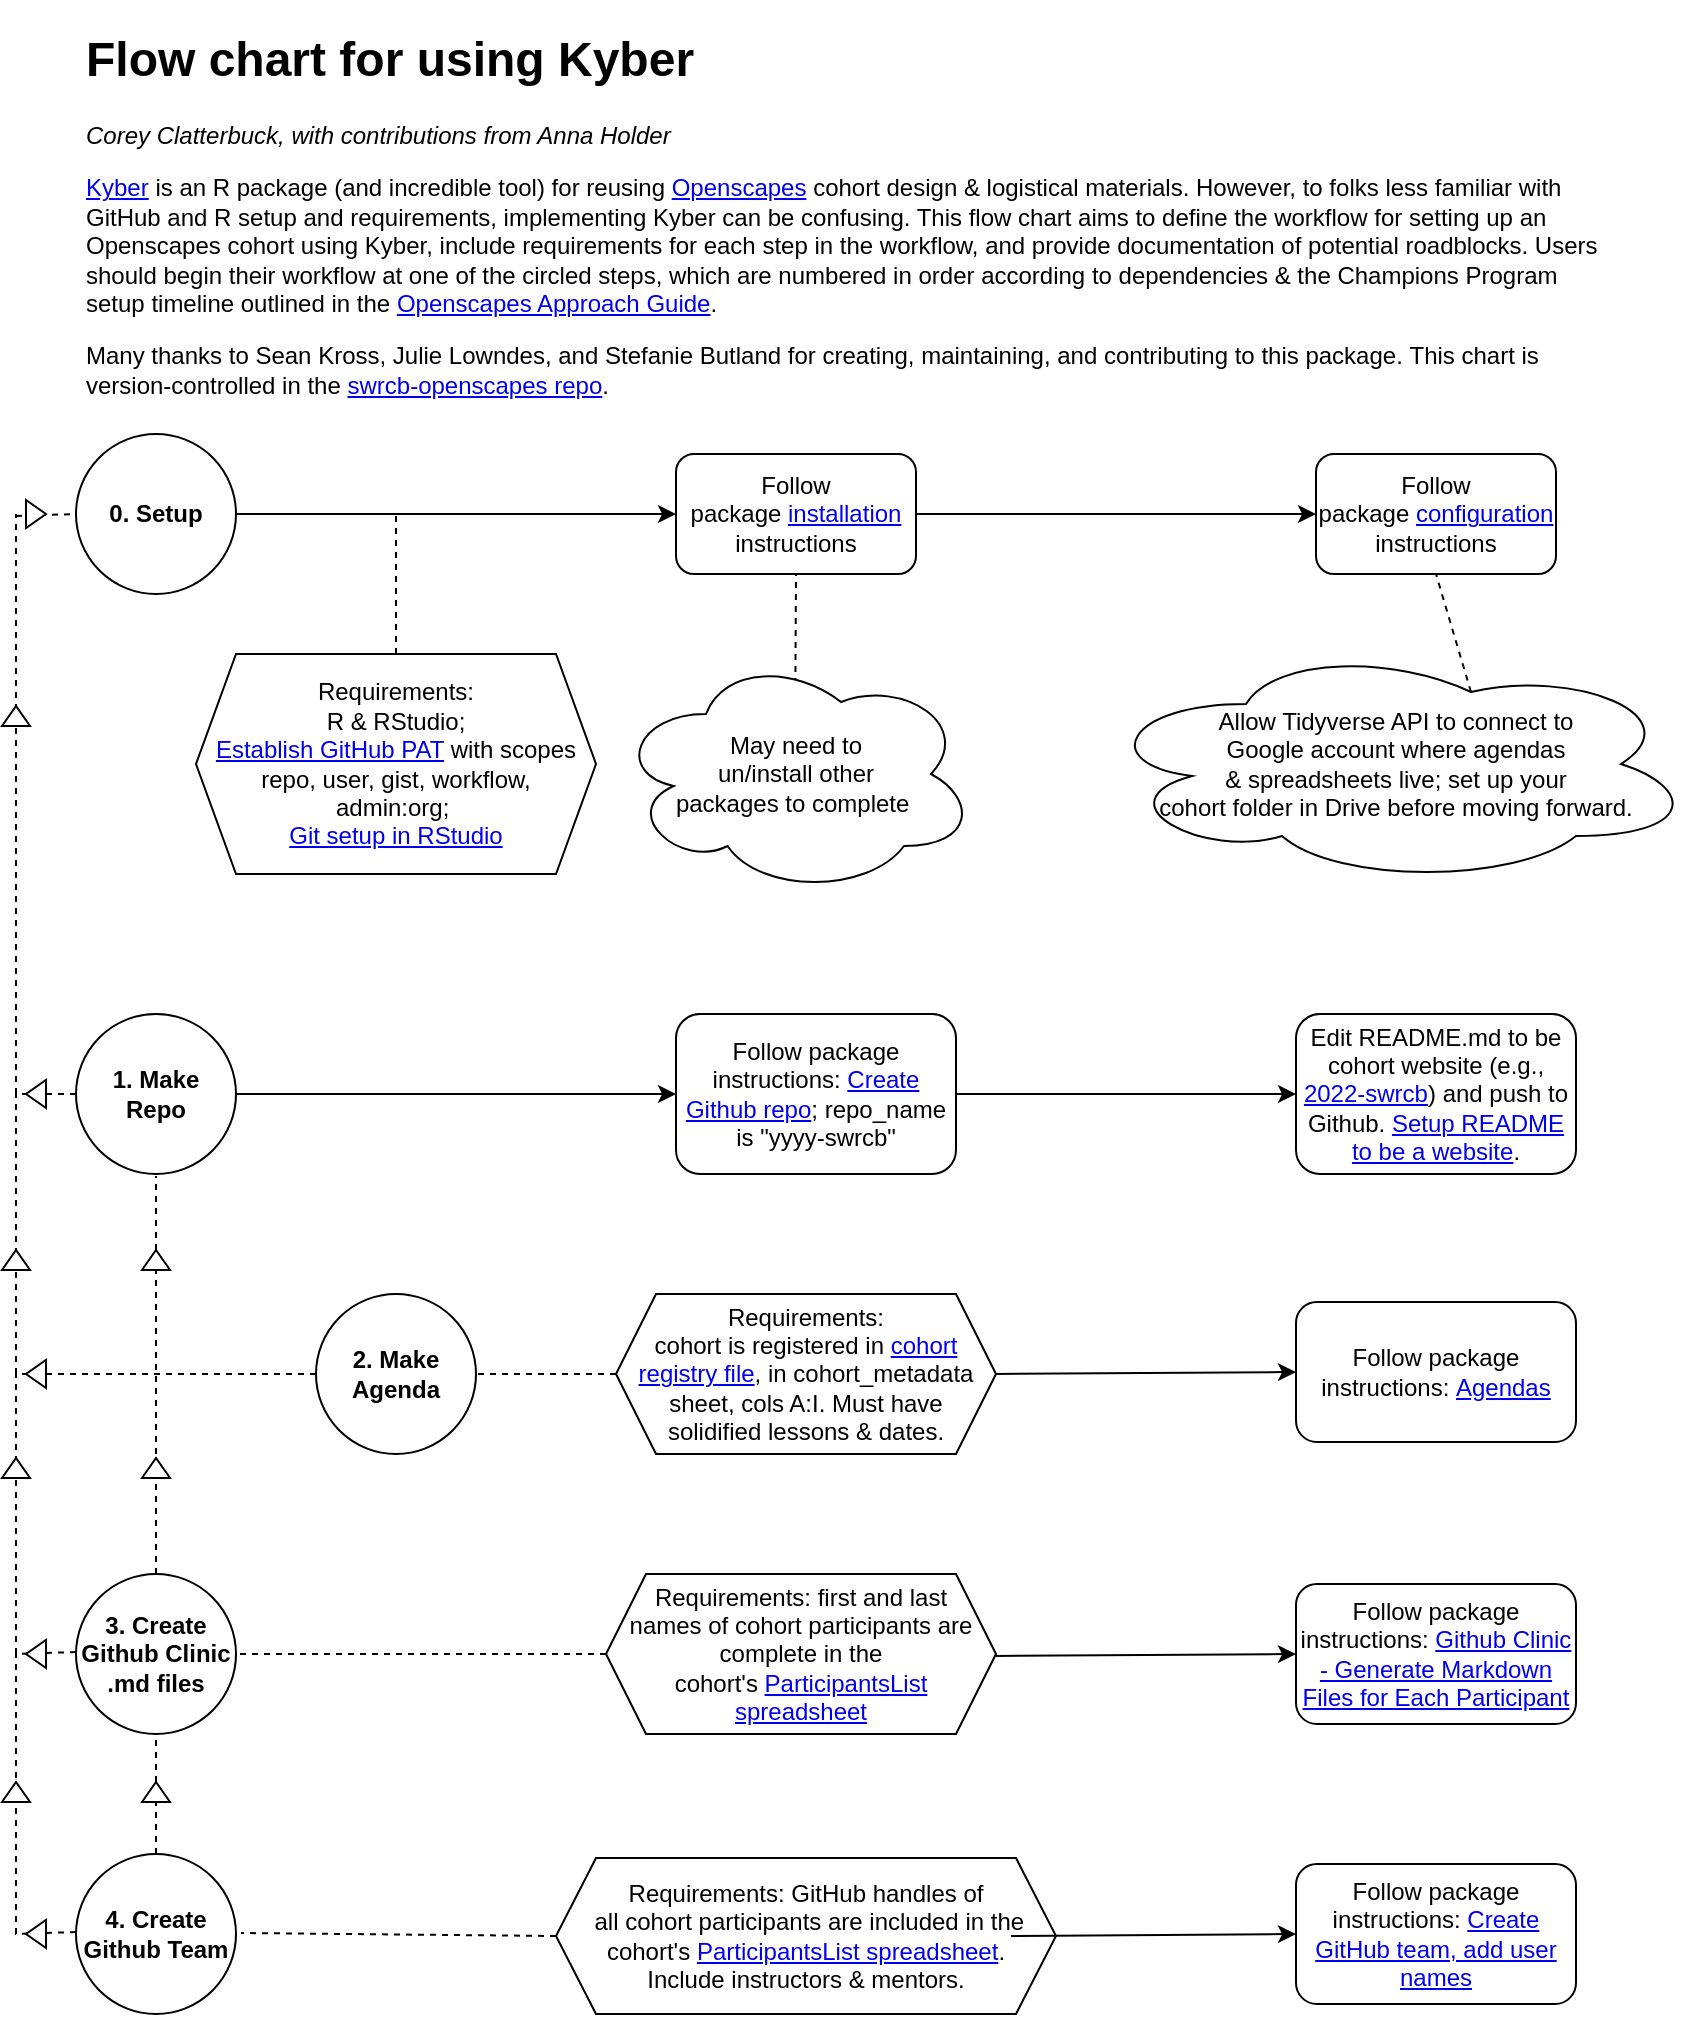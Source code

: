 <mxfile version="21.5.2" type="github">
  <diagram name="Page-1" id="2YBvvXClWsGukQMizWep">
    <mxGraphModel dx="955" dy="610" grid="1" gridSize="10" guides="1" tooltips="1" connect="1" arrows="1" fold="1" page="1" pageScale="1" pageWidth="850" pageHeight="1100" math="0" shadow="0">
      <root>
        <mxCell id="0" />
        <mxCell id="1" parent="0" />
        <mxCell id="NNKT52EiWI1NoeeISoCc-1" value="Requirements:&lt;br&gt;R &amp;amp; RStudio; &lt;br&gt;&lt;a href=&quot;https://happygitwithr.com/https-pat.html&quot;&gt;Establish GitHub PAT&lt;/a&gt; with scopes repo, user, gist, workflow, &lt;br&gt;admin:org;&amp;nbsp;&lt;br&gt;&lt;a href=&quot;https://happygitwithr.com/connect-intro.html&quot;&gt;Git setup in RStudio&lt;/a&gt;" style="shape=hexagon;perimeter=hexagonPerimeter2;whiteSpace=wrap;html=1;fixedSize=1;" parent="1" vertex="1">
          <mxGeometry x="100" y="348" width="200" height="110" as="geometry" />
        </mxCell>
        <mxCell id="NNKT52EiWI1NoeeISoCc-2" value="&lt;b&gt;0. Setup&lt;/b&gt;" style="ellipse;whiteSpace=wrap;html=1;aspect=fixed;" parent="1" vertex="1">
          <mxGeometry x="40" y="238" width="80" height="80" as="geometry" />
        </mxCell>
        <mxCell id="NNKT52EiWI1NoeeISoCc-3" value="Follow package&amp;nbsp;&lt;a href=&quot;https://github.com/openscapes/kyber#installation&quot;&gt;installation&lt;/a&gt; instructions" style="rounded=1;whiteSpace=wrap;html=1;" parent="1" vertex="1">
          <mxGeometry x="340" y="248" width="120" height="60" as="geometry" />
        </mxCell>
        <mxCell id="NNKT52EiWI1NoeeISoCc-10" value="" style="endArrow=none;dashed=1;html=1;rounded=0;exitX=0.5;exitY=0;exitDx=0;exitDy=0;" parent="1" source="NNKT52EiWI1NoeeISoCc-1" edge="1">
          <mxGeometry width="50" height="50" relative="1" as="geometry">
            <mxPoint x="80" y="398" as="sourcePoint" />
            <mxPoint x="200" y="278" as="targetPoint" />
            <Array as="points" />
          </mxGeometry>
        </mxCell>
        <mxCell id="NNKT52EiWI1NoeeISoCc-12" value="" style="endArrow=none;dashed=1;html=1;rounded=0;entryX=0.5;entryY=1;entryDx=0;entryDy=0;exitX=0.493;exitY=0.1;exitDx=0;exitDy=0;exitPerimeter=0;" parent="1" target="NNKT52EiWI1NoeeISoCc-3" edge="1">
          <mxGeometry width="50" height="50" relative="1" as="geometry">
            <mxPoint x="399.44" y="405" as="sourcePoint" />
            <mxPoint x="400.56" y="348" as="targetPoint" />
          </mxGeometry>
        </mxCell>
        <mxCell id="NNKT52EiWI1NoeeISoCc-13" value="" style="endArrow=classic;html=1;rounded=0;entryX=0;entryY=0.5;entryDx=0;entryDy=0;exitX=1;exitY=0.5;exitDx=0;exitDy=0;" parent="1" target="NNKT52EiWI1NoeeISoCc-3" edge="1">
          <mxGeometry width="50" height="50" relative="1" as="geometry">
            <mxPoint x="120" y="278.0" as="sourcePoint" />
            <mxPoint x="211" y="293" as="targetPoint" />
          </mxGeometry>
        </mxCell>
        <mxCell id="NNKT52EiWI1NoeeISoCc-14" value="Follow package&amp;nbsp;&lt;a href=&quot;https://github.com/openscapes/kyber#configuration&quot;&gt;configuration&lt;/a&gt; instructions" style="rounded=1;whiteSpace=wrap;html=1;" parent="1" vertex="1">
          <mxGeometry x="660" y="248" width="120" height="60" as="geometry" />
        </mxCell>
        <mxCell id="NNKT52EiWI1NoeeISoCc-15" value="" style="endArrow=classic;html=1;rounded=0;entryX=0;entryY=0.5;entryDx=0;entryDy=0;exitX=1;exitY=0.5;exitDx=0;exitDy=0;" parent="1" source="NNKT52EiWI1NoeeISoCc-3" target="NNKT52EiWI1NoeeISoCc-14" edge="1">
          <mxGeometry width="50" height="50" relative="1" as="geometry">
            <mxPoint x="460" y="338" as="sourcePoint" />
            <mxPoint x="510" y="288" as="targetPoint" />
          </mxGeometry>
        </mxCell>
        <mxCell id="NNKT52EiWI1NoeeISoCc-16" value="May need to&lt;br&gt;un/install other&lt;br&gt;packages to complete&amp;nbsp;" style="ellipse;shape=cloud;whiteSpace=wrap;html=1;" parent="1" vertex="1">
          <mxGeometry x="310" y="348" width="180" height="120" as="geometry" />
        </mxCell>
        <mxCell id="NNKT52EiWI1NoeeISoCc-17" value="Allow Tidyverse API to connect to&lt;br&gt;Google account where agendas&lt;br&gt;&amp;amp; spreadsheets live; set up your&lt;br&gt;cohort folder in Drive before moving&amp;nbsp;forward." style="ellipse;shape=cloud;whiteSpace=wrap;html=1;" parent="1" vertex="1">
          <mxGeometry x="550" y="343" width="300" height="120" as="geometry" />
        </mxCell>
        <mxCell id="NNKT52EiWI1NoeeISoCc-20" value="" style="endArrow=none;dashed=1;html=1;rounded=0;exitX=0.625;exitY=0.2;exitDx=0;exitDy=0;exitPerimeter=0;entryX=0.5;entryY=1;entryDx=0;entryDy=0;" parent="1" target="NNKT52EiWI1NoeeISoCc-14" edge="1" source="NNKT52EiWI1NoeeISoCc-17">
          <mxGeometry width="50" height="50" relative="1" as="geometry">
            <mxPoint x="698.2" y="363.48" as="sourcePoint" />
            <mxPoint x="600" y="348" as="targetPoint" />
          </mxGeometry>
        </mxCell>
        <mxCell id="NNKT52EiWI1NoeeISoCc-22" value="1. Make&lt;br&gt;Repo" style="ellipse;whiteSpace=wrap;html=1;aspect=fixed;fontStyle=1" parent="1" vertex="1">
          <mxGeometry x="40" y="528" width="80" height="80" as="geometry" />
        </mxCell>
        <mxCell id="NNKT52EiWI1NoeeISoCc-26" value="Follow package instructions:&amp;nbsp;&lt;a href=&quot;https://github.com/openscapes/kyber#create-github-repo&quot;&gt;Create Github repo&lt;/a&gt;; repo_name is &quot;yyyy-swrcb&quot;" style="rounded=1;whiteSpace=wrap;html=1;" parent="1" vertex="1">
          <mxGeometry x="340" y="528" width="140" height="80" as="geometry" />
        </mxCell>
        <mxCell id="NNKT52EiWI1NoeeISoCc-27" value="Edit README.md to be cohort website (e.g., &lt;a href=&quot;https://github.com/Openscapes/2022-swrcb&quot;&gt;2022-swrcb&lt;/a&gt;) and push to Github. &lt;a href=&quot;https://www.youtube.com/watch?v=HIAvNi-4TkU&quot;&gt;Setup README to be a website&lt;/a&gt;." style="rounded=1;whiteSpace=wrap;html=1;" parent="1" vertex="1">
          <mxGeometry x="650" y="528" width="140" height="80" as="geometry" />
        </mxCell>
        <mxCell id="NNKT52EiWI1NoeeISoCc-28" value="2. Make&lt;br&gt;Agenda" style="ellipse;whiteSpace=wrap;html=1;aspect=fixed;fontStyle=1" parent="1" vertex="1">
          <mxGeometry x="160" y="668" width="80" height="80" as="geometry" />
        </mxCell>
        <mxCell id="NNKT52EiWI1NoeeISoCc-29" value="3. Create Github Clinic .md files" style="ellipse;whiteSpace=wrap;html=1;aspect=fixed;fontStyle=1" parent="1" vertex="1">
          <mxGeometry x="40" y="808" width="80" height="80" as="geometry" />
        </mxCell>
        <mxCell id="NNKT52EiWI1NoeeISoCc-30" value="4. Create Github Team" style="ellipse;whiteSpace=wrap;html=1;aspect=fixed;fontStyle=1" parent="1" vertex="1">
          <mxGeometry x="40" y="948" width="80" height="80" as="geometry" />
        </mxCell>
        <mxCell id="NNKT52EiWI1NoeeISoCc-31" value="" style="endArrow=classic;html=1;rounded=0;entryX=0;entryY=0.5;entryDx=0;entryDy=0;exitX=1;exitY=0.5;exitDx=0;exitDy=0;" parent="1" source="NNKT52EiWI1NoeeISoCc-22" target="NNKT52EiWI1NoeeISoCc-26" edge="1">
          <mxGeometry width="50" height="50" relative="1" as="geometry">
            <mxPoint x="120" y="558.5" as="sourcePoint" />
            <mxPoint x="260" y="558.5" as="targetPoint" />
            <Array as="points" />
          </mxGeometry>
        </mxCell>
        <mxCell id="NNKT52EiWI1NoeeISoCc-32" value="" style="endArrow=classic;html=1;rounded=0;entryX=0;entryY=0.5;entryDx=0;entryDy=0;exitX=1;exitY=0.5;exitDx=0;exitDy=0;" parent="1" source="NNKT52EiWI1NoeeISoCc-26" target="NNKT52EiWI1NoeeISoCc-27" edge="1">
          <mxGeometry width="50" height="50" relative="1" as="geometry">
            <mxPoint x="480" y="558.5" as="sourcePoint" />
            <mxPoint x="620" y="558.5" as="targetPoint" />
          </mxGeometry>
        </mxCell>
        <mxCell id="NNKT52EiWI1NoeeISoCc-33" value="" style="endArrow=classic;html=1;rounded=0;entryX=0;entryY=0.5;entryDx=0;entryDy=0;exitX=1;exitY=0.5;exitDx=0;exitDy=0;" parent="1" source="NNKT52EiWI1NoeeISoCc-35" target="NNKT52EiWI1NoeeISoCc-40" edge="1">
          <mxGeometry width="50" height="50" relative="1" as="geometry">
            <mxPoint x="430" y="698" as="sourcePoint" />
            <mxPoint x="650" y="698.5" as="targetPoint" />
          </mxGeometry>
        </mxCell>
        <mxCell id="NNKT52EiWI1NoeeISoCc-35" value="Requirements: &lt;br&gt;cohort is registered in &lt;a href=&quot;https://docs.google.com/spreadsheets/d/1Ys9KiTXXmZ_laBoCV2QWEm7AcnGSVQaXvm2xpi4XTSc/edit#gid=695033382&quot;&gt;cohort registry file&lt;/a&gt;, in cohort_metadata sheet, cols A:I. Must have &lt;br&gt;solidified lessons &amp;amp; dates." style="shape=hexagon;perimeter=hexagonPerimeter2;whiteSpace=wrap;html=1;fixedSize=1;" parent="1" vertex="1">
          <mxGeometry x="310" y="668" width="190" height="80" as="geometry" />
        </mxCell>
        <mxCell id="NNKT52EiWI1NoeeISoCc-37" value="" style="endArrow=none;dashed=1;html=1;rounded=0;entryX=1;entryY=0.5;entryDx=0;entryDy=0;exitX=0;exitY=0.5;exitDx=0;exitDy=0;" parent="1" source="NNKT52EiWI1NoeeISoCc-35" target="NNKT52EiWI1NoeeISoCc-28" edge="1">
          <mxGeometry width="50" height="50" relative="1" as="geometry">
            <mxPoint x="80" y="777" as="sourcePoint" />
            <mxPoint x="370" y="637" as="targetPoint" />
          </mxGeometry>
        </mxCell>
        <mxCell id="NNKT52EiWI1NoeeISoCc-40" value="Follow package instructions:&amp;nbsp;&lt;a href=&quot;https://github.com/Openscapes/kyber#agendas&quot;&gt;Agendas&lt;/a&gt;" style="rounded=1;whiteSpace=wrap;html=1;" parent="1" vertex="1">
          <mxGeometry x="650" y="672" width="140" height="70" as="geometry" />
        </mxCell>
        <mxCell id="NNKT52EiWI1NoeeISoCc-41" value="&lt;span style=&quot;font-weight: normal;&quot;&gt;Requirements: first and last &lt;br&gt;names of cohort participants are complete in the cohort&#39;s&amp;nbsp;&lt;a href=&quot;https://docs.google.com/spreadsheets/d/1bN80xSd0dkGEKpdAb0s8OmL_8aAF_wzR04DA1h8uZCY/edit#gid=0&quot;&gt;ParticipantsList spreadsheet&lt;/a&gt;&lt;/span&gt;" style="shape=hexagon;perimeter=hexagonPerimeter2;whiteSpace=wrap;html=1;fixedSize=1;fontStyle=1;" parent="1" vertex="1">
          <mxGeometry x="305" y="808" width="195" height="80" as="geometry" />
        </mxCell>
        <mxCell id="NNKT52EiWI1NoeeISoCc-44" value="&lt;span style=&quot;font-weight: normal;&quot;&gt;Requirements: GitHub handles of&lt;br&gt;&amp;nbsp;all cohort participants are included in the cohort&#39;s&amp;nbsp;&lt;a href=&quot;https://docs.google.com/spreadsheets/d/1bN80xSd0dkGEKpdAb0s8OmL_8aAF_wzR04DA1h8uZCY/edit#gid=0&quot;&gt;ParticipantsList spreadsheet&lt;/a&gt;. &lt;br&gt;Include instructors &amp;amp; mentors.&lt;/span&gt;" style="shape=hexagon;perimeter=hexagonPerimeter2;whiteSpace=wrap;html=1;fixedSize=1;fontStyle=1;" parent="1" vertex="1">
          <mxGeometry x="280" y="950" width="250" height="78" as="geometry" />
        </mxCell>
        <mxCell id="NNKT52EiWI1NoeeISoCc-45" value="" style="endArrow=none;dashed=1;html=1;rounded=0;exitX=0;exitY=0.5;exitDx=0;exitDy=0;" parent="1" source="NNKT52EiWI1NoeeISoCc-28" edge="1">
          <mxGeometry width="50" height="50" relative="1" as="geometry">
            <mxPoint x="350" y="768" as="sourcePoint" />
            <mxPoint x="10" y="568" as="targetPoint" />
            <Array as="points">
              <mxPoint x="10" y="708" />
            </Array>
          </mxGeometry>
        </mxCell>
        <mxCell id="NNKT52EiWI1NoeeISoCc-47" value="" style="endArrow=none;dashed=1;html=1;rounded=0;exitX=0;exitY=0.5;exitDx=0;exitDy=0;" parent="1" source="NNKT52EiWI1NoeeISoCc-22" edge="1">
          <mxGeometry width="50" height="50" relative="1" as="geometry">
            <mxPoint x="350" y="768" as="sourcePoint" />
            <mxPoint x="10" y="278" as="targetPoint" />
            <Array as="points">
              <mxPoint x="10" y="568" />
            </Array>
          </mxGeometry>
        </mxCell>
        <mxCell id="NNKT52EiWI1NoeeISoCc-48" value="" style="endArrow=none;dashed=1;html=1;rounded=0;exitX=0;exitY=0.5;exitDx=0;exitDy=0;" parent="1" edge="1">
          <mxGeometry width="50" height="50" relative="1" as="geometry">
            <mxPoint x="40" y="847" as="sourcePoint" />
            <mxPoint x="10" y="708" as="targetPoint" />
            <Array as="points">
              <mxPoint x="10" y="848" />
            </Array>
          </mxGeometry>
        </mxCell>
        <mxCell id="NNKT52EiWI1NoeeISoCc-49" value="" style="endArrow=none;dashed=1;html=1;rounded=0;exitX=0;exitY=0.5;exitDx=0;exitDy=0;" parent="1" edge="1">
          <mxGeometry width="50" height="50" relative="1" as="geometry">
            <mxPoint x="40" y="987" as="sourcePoint" />
            <mxPoint x="10" y="848" as="targetPoint" />
            <Array as="points">
              <mxPoint x="10" y="988" />
            </Array>
          </mxGeometry>
        </mxCell>
        <mxCell id="NNKT52EiWI1NoeeISoCc-50" value="" style="endArrow=none;dashed=1;html=1;rounded=0;entryX=1;entryY=0.5;entryDx=0;entryDy=0;exitX=0;exitY=0.5;exitDx=0;exitDy=0;" parent="1" source="NNKT52EiWI1NoeeISoCc-41" target="NNKT52EiWI1NoeeISoCc-29" edge="1">
          <mxGeometry width="50" height="50" relative="1" as="geometry">
            <mxPoint x="260" y="869" as="sourcePoint" />
            <mxPoint x="160" y="869" as="targetPoint" />
          </mxGeometry>
        </mxCell>
        <mxCell id="NNKT52EiWI1NoeeISoCc-51" value="" style="endArrow=none;dashed=1;html=1;rounded=0;entryX=1;entryY=0.5;entryDx=0;entryDy=0;exitX=0;exitY=0.5;exitDx=0;exitDy=0;" parent="1" source="NNKT52EiWI1NoeeISoCc-44" edge="1">
          <mxGeometry width="50" height="50" relative="1" as="geometry">
            <mxPoint x="312.5" y="988.5" as="sourcePoint" />
            <mxPoint x="122.5" y="987.5" as="targetPoint" />
          </mxGeometry>
        </mxCell>
        <mxCell id="NNKT52EiWI1NoeeISoCc-52" value="" style="endArrow=classic;html=1;rounded=0;entryX=0;entryY=0.5;entryDx=0;entryDy=0;exitX=1;exitY=0.5;exitDx=0;exitDy=0;" parent="1" target="NNKT52EiWI1NoeeISoCc-53" edge="1">
          <mxGeometry width="50" height="50" relative="1" as="geometry">
            <mxPoint x="500" y="849" as="sourcePoint" />
            <mxPoint x="650" y="839.5" as="targetPoint" />
          </mxGeometry>
        </mxCell>
        <mxCell id="NNKT52EiWI1NoeeISoCc-53" value="Follow package instructions: &lt;a href=&quot;https://github.com/Openscapes/kyber#github-clinic---generate-markdown-files-for-each-participant&quot;&gt;Github Clinic - Generate Markdown Files for Each Participant&lt;/a&gt;" style="rounded=1;whiteSpace=wrap;html=1;" parent="1" vertex="1">
          <mxGeometry x="650" y="813" width="140" height="70" as="geometry" />
        </mxCell>
        <mxCell id="NNKT52EiWI1NoeeISoCc-54" value="" style="endArrow=classic;html=1;rounded=0;exitX=1;exitY=0.5;exitDx=0;exitDy=0;entryX=0;entryY=0.5;entryDx=0;entryDy=0;" parent="1" target="NNKT52EiWI1NoeeISoCc-55" edge="1">
          <mxGeometry width="50" height="50" relative="1" as="geometry">
            <mxPoint x="507.5" y="989" as="sourcePoint" />
            <mxPoint x="640" y="988" as="targetPoint" />
          </mxGeometry>
        </mxCell>
        <mxCell id="NNKT52EiWI1NoeeISoCc-55" value="Follow package instructions: &lt;a href=&quot;https://github.com/Openscapes/kyber#create-github-team-add-usernames&quot;&gt;Create GitHub team, add user names&lt;/a&gt;" style="rounded=1;whiteSpace=wrap;html=1;" parent="1" vertex="1">
          <mxGeometry x="650" y="953" width="140" height="70" as="geometry" />
        </mxCell>
        <mxCell id="NNKT52EiWI1NoeeISoCc-56" value="&lt;h1&gt;Flow chart for using Kyber&lt;/h1&gt;&lt;p&gt;&lt;i&gt;Corey Clatterbuck, with contributions from Anna Holder&lt;/i&gt;&lt;/p&gt;&lt;p&gt;&lt;a href=&quot;https://github.com/Openscapes/kyber&quot;&gt;Kyber&lt;/a&gt; is an R package (and incredible tool) for reusing &lt;a href=&quot;https://openscapes.github.io/approach-guide/&quot;&gt;Openscapes&lt;/a&gt;&amp;nbsp;cohort design &amp;amp; logistical materials. However, to folks less familiar with GitHub and R setup and requirements, implementing Kyber can be confusing. This flow chart aims to define the workflow for setting up an Openscapes cohort using Kyber, include requirements for each step in the workflow, and provide documentation of potential roadblocks. Users should begin their workflow at one of the circled steps, which are numbered in order according to dependencies &amp;amp; the Champions Program setup timeline outlined in the &lt;a href=&quot;https://openscapes.github.io/approach-guide/&quot;&gt;Openscapes Approach Guide&lt;/a&gt;.&amp;nbsp;&lt;/p&gt;&lt;p&gt;Many thanks to Sean Kross, Julie Lowndes, and Stefanie Butland for creating, maintaining, and contributing to this package.&amp;nbsp;&lt;span style=&quot;background-color: initial;&quot;&gt;This chart is version-controlled in the &lt;/span&gt;&lt;a style=&quot;background-color: initial;&quot; href=&quot;https://github.com/CAWaterBoardDataCenter/swrcb-openscapes&quot;&gt;swrcb-openscapes repo&lt;/a&gt;&lt;span style=&quot;background-color: initial;&quot;&gt;.&lt;/span&gt;&lt;/p&gt;" style="text;html=1;strokeColor=none;fillColor=none;spacing=5;spacingTop=-20;whiteSpace=wrap;overflow=hidden;rounded=0;" parent="1" vertex="1">
          <mxGeometry x="40" y="31" width="770" height="200" as="geometry" />
        </mxCell>
        <mxCell id="FOCxhA3XRHWHdZon7XVK-3" value="" style="orthogonalLoop=1;jettySize=auto;html=1;rounded=0;entryX=0;entryY=0.5;entryDx=0;entryDy=0;dashed=1;endArrow=none;endFill=0;" parent="1" edge="1">
          <mxGeometry width="80" relative="1" as="geometry">
            <mxPoint x="10" y="279" as="sourcePoint" />
            <mxPoint x="40" y="278.0" as="targetPoint" />
          </mxGeometry>
        </mxCell>
        <mxCell id="LxMA-Vu0oBv7-q3rCTQX-1" value="" style="triangle;whiteSpace=wrap;html=1;fontFamily=Helvetica;fontSize=12;fontColor=#000000;align=center;strokeColor=#000000;fillColor=#ffffff;rotation=-90;" parent="1" connectable="0" vertex="1">
          <mxGeometry x="5" y="372" width="10" height="14" as="geometry" />
        </mxCell>
        <mxCell id="LxMA-Vu0oBv7-q3rCTQX-2" value="" style="triangle;whiteSpace=wrap;html=1;fontFamily=Helvetica;fontSize=12;fontColor=#000000;align=center;strokeColor=#000000;fillColor=#ffffff;rotation=-90;" parent="1" connectable="0" vertex="1">
          <mxGeometry x="5" y="644" width="10" height="14" as="geometry" />
        </mxCell>
        <mxCell id="LxMA-Vu0oBv7-q3rCTQX-3" value="" style="triangle;whiteSpace=wrap;html=1;fontFamily=Helvetica;fontSize=12;fontColor=#000000;align=center;strokeColor=#000000;fillColor=#ffffff;rotation=-90;" parent="1" connectable="0" vertex="1">
          <mxGeometry x="5" y="748" width="10" height="14" as="geometry" />
        </mxCell>
        <mxCell id="LxMA-Vu0oBv7-q3rCTQX-4" value="" style="triangle;whiteSpace=wrap;html=1;fontFamily=Helvetica;fontSize=12;fontColor=#000000;align=center;strokeColor=#000000;fillColor=#ffffff;rotation=-90;" parent="1" connectable="0" vertex="1">
          <mxGeometry x="5" y="910" width="10" height="14" as="geometry" />
        </mxCell>
        <mxCell id="LxMA-Vu0oBv7-q3rCTQX-5" value="" style="triangle;whiteSpace=wrap;html=1;fontFamily=Helvetica;fontSize=12;fontColor=#000000;align=center;strokeColor=#000000;fillColor=#ffffff;rotation=-180;" parent="1" connectable="0" vertex="1">
          <mxGeometry x="15" y="841" width="10" height="14" as="geometry" />
        </mxCell>
        <mxCell id="LxMA-Vu0oBv7-q3rCTQX-6" value="" style="triangle;whiteSpace=wrap;html=1;fontFamily=Helvetica;fontSize=12;fontColor=#000000;align=center;strokeColor=#000000;fillColor=#ffffff;rotation=-180;" parent="1" connectable="0" vertex="1">
          <mxGeometry x="15" y="981" width="10" height="14" as="geometry" />
        </mxCell>
        <mxCell id="LxMA-Vu0oBv7-q3rCTQX-7" value="" style="triangle;whiteSpace=wrap;html=1;fontFamily=Helvetica;fontSize=12;fontColor=#000000;align=center;strokeColor=#000000;fillColor=#ffffff;rotation=-180;" parent="1" connectable="0" vertex="1">
          <mxGeometry x="15" y="701" width="10" height="14" as="geometry" />
        </mxCell>
        <mxCell id="LxMA-Vu0oBv7-q3rCTQX-8" value="" style="triangle;whiteSpace=wrap;html=1;fontFamily=Helvetica;fontSize=12;fontColor=#000000;align=center;strokeColor=#000000;fillColor=#ffffff;rotation=-180;" parent="1" connectable="0" vertex="1">
          <mxGeometry x="15" y="561" width="10" height="14" as="geometry" />
        </mxCell>
        <mxCell id="LxMA-Vu0oBv7-q3rCTQX-10" value="" style="endArrow=none;dashed=1;html=1;rounded=0;exitX=0.5;exitY=0;exitDx=0;exitDy=0;" parent="1" source="NNKT52EiWI1NoeeISoCc-29" edge="1">
          <mxGeometry width="50" height="50" relative="1" as="geometry">
            <mxPoint x="410" y="749" as="sourcePoint" />
            <mxPoint x="80" y="609" as="targetPoint" />
          </mxGeometry>
        </mxCell>
        <mxCell id="LxMA-Vu0oBv7-q3rCTQX-11" value="" style="triangle;whiteSpace=wrap;html=1;fontFamily=Helvetica;fontSize=12;fontColor=#000000;align=center;strokeColor=#000000;fillColor=#ffffff;rotation=-90;" parent="1" connectable="0" vertex="1">
          <mxGeometry x="75" y="644" width="10" height="14" as="geometry" />
        </mxCell>
        <mxCell id="LxMA-Vu0oBv7-q3rCTQX-12" value="" style="triangle;whiteSpace=wrap;html=1;fontFamily=Helvetica;fontSize=12;fontColor=#000000;align=center;strokeColor=#000000;fillColor=#ffffff;rotation=-90;" parent="1" connectable="0" vertex="1">
          <mxGeometry x="75" y="748" width="10" height="14" as="geometry" />
        </mxCell>
        <mxCell id="LxMA-Vu0oBv7-q3rCTQX-14" value="" style="endArrow=none;dashed=1;html=1;rounded=0;exitX=0.5;exitY=0;exitDx=0;exitDy=0;entryX=0.5;entryY=1;entryDx=0;entryDy=0;" parent="1" source="NNKT52EiWI1NoeeISoCc-30" target="NNKT52EiWI1NoeeISoCc-29" edge="1">
          <mxGeometry width="50" height="50" relative="1" as="geometry">
            <mxPoint x="410" y="749" as="sourcePoint" />
            <mxPoint x="460" y="699" as="targetPoint" />
          </mxGeometry>
        </mxCell>
        <mxCell id="LxMA-Vu0oBv7-q3rCTQX-15" value="" style="triangle;whiteSpace=wrap;html=1;fontFamily=Helvetica;fontSize=12;fontColor=#000000;align=center;strokeColor=#000000;fillColor=#ffffff;rotation=-90;" parent="1" connectable="0" vertex="1">
          <mxGeometry x="75" y="910" width="10" height="14" as="geometry" />
        </mxCell>
        <mxCell id="LxMA-Vu0oBv7-q3rCTQX-16" value="" style="triangle;whiteSpace=wrap;html=1;fontFamily=Helvetica;fontSize=12;fontColor=#000000;align=center;strokeColor=#000000;fillColor=#ffffff;rotation=0;" parent="1" connectable="0" vertex="1">
          <mxGeometry x="15" y="271" width="10" height="14" as="geometry" />
        </mxCell>
      </root>
    </mxGraphModel>
  </diagram>
</mxfile>
